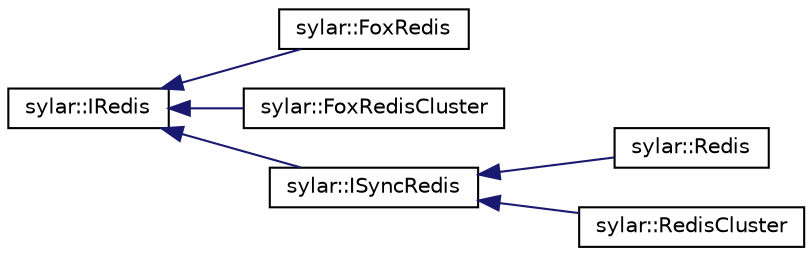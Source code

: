 digraph "类继承关系图"
{
 // LATEX_PDF_SIZE
  edge [fontname="Helvetica",fontsize="10",labelfontname="Helvetica",labelfontsize="10"];
  node [fontname="Helvetica",fontsize="10",shape=record];
  rankdir="LR";
  Node0 [label="sylar::IRedis",height=0.2,width=0.4,color="black", fillcolor="white", style="filled",URL="$classsylar_1_1IRedis.html",tooltip=" "];
  Node0 -> Node1 [dir="back",color="midnightblue",fontsize="10",style="solid",fontname="Helvetica"];
  Node1 [label="sylar::FoxRedis",height=0.2,width=0.4,color="black", fillcolor="white", style="filled",URL="$classsylar_1_1FoxRedis.html",tooltip=" "];
  Node0 -> Node2 [dir="back",color="midnightblue",fontsize="10",style="solid",fontname="Helvetica"];
  Node2 [label="sylar::FoxRedisCluster",height=0.2,width=0.4,color="black", fillcolor="white", style="filled",URL="$classsylar_1_1FoxRedisCluster.html",tooltip=" "];
  Node0 -> Node3 [dir="back",color="midnightblue",fontsize="10",style="solid",fontname="Helvetica"];
  Node3 [label="sylar::ISyncRedis",height=0.2,width=0.4,color="black", fillcolor="white", style="filled",URL="$classsylar_1_1ISyncRedis.html",tooltip=" "];
  Node3 -> Node4 [dir="back",color="midnightblue",fontsize="10",style="solid",fontname="Helvetica"];
  Node4 [label="sylar::Redis",height=0.2,width=0.4,color="black", fillcolor="white", style="filled",URL="$classsylar_1_1Redis.html",tooltip=" "];
  Node3 -> Node5 [dir="back",color="midnightblue",fontsize="10",style="solid",fontname="Helvetica"];
  Node5 [label="sylar::RedisCluster",height=0.2,width=0.4,color="black", fillcolor="white", style="filled",URL="$classsylar_1_1RedisCluster.html",tooltip=" "];
}
